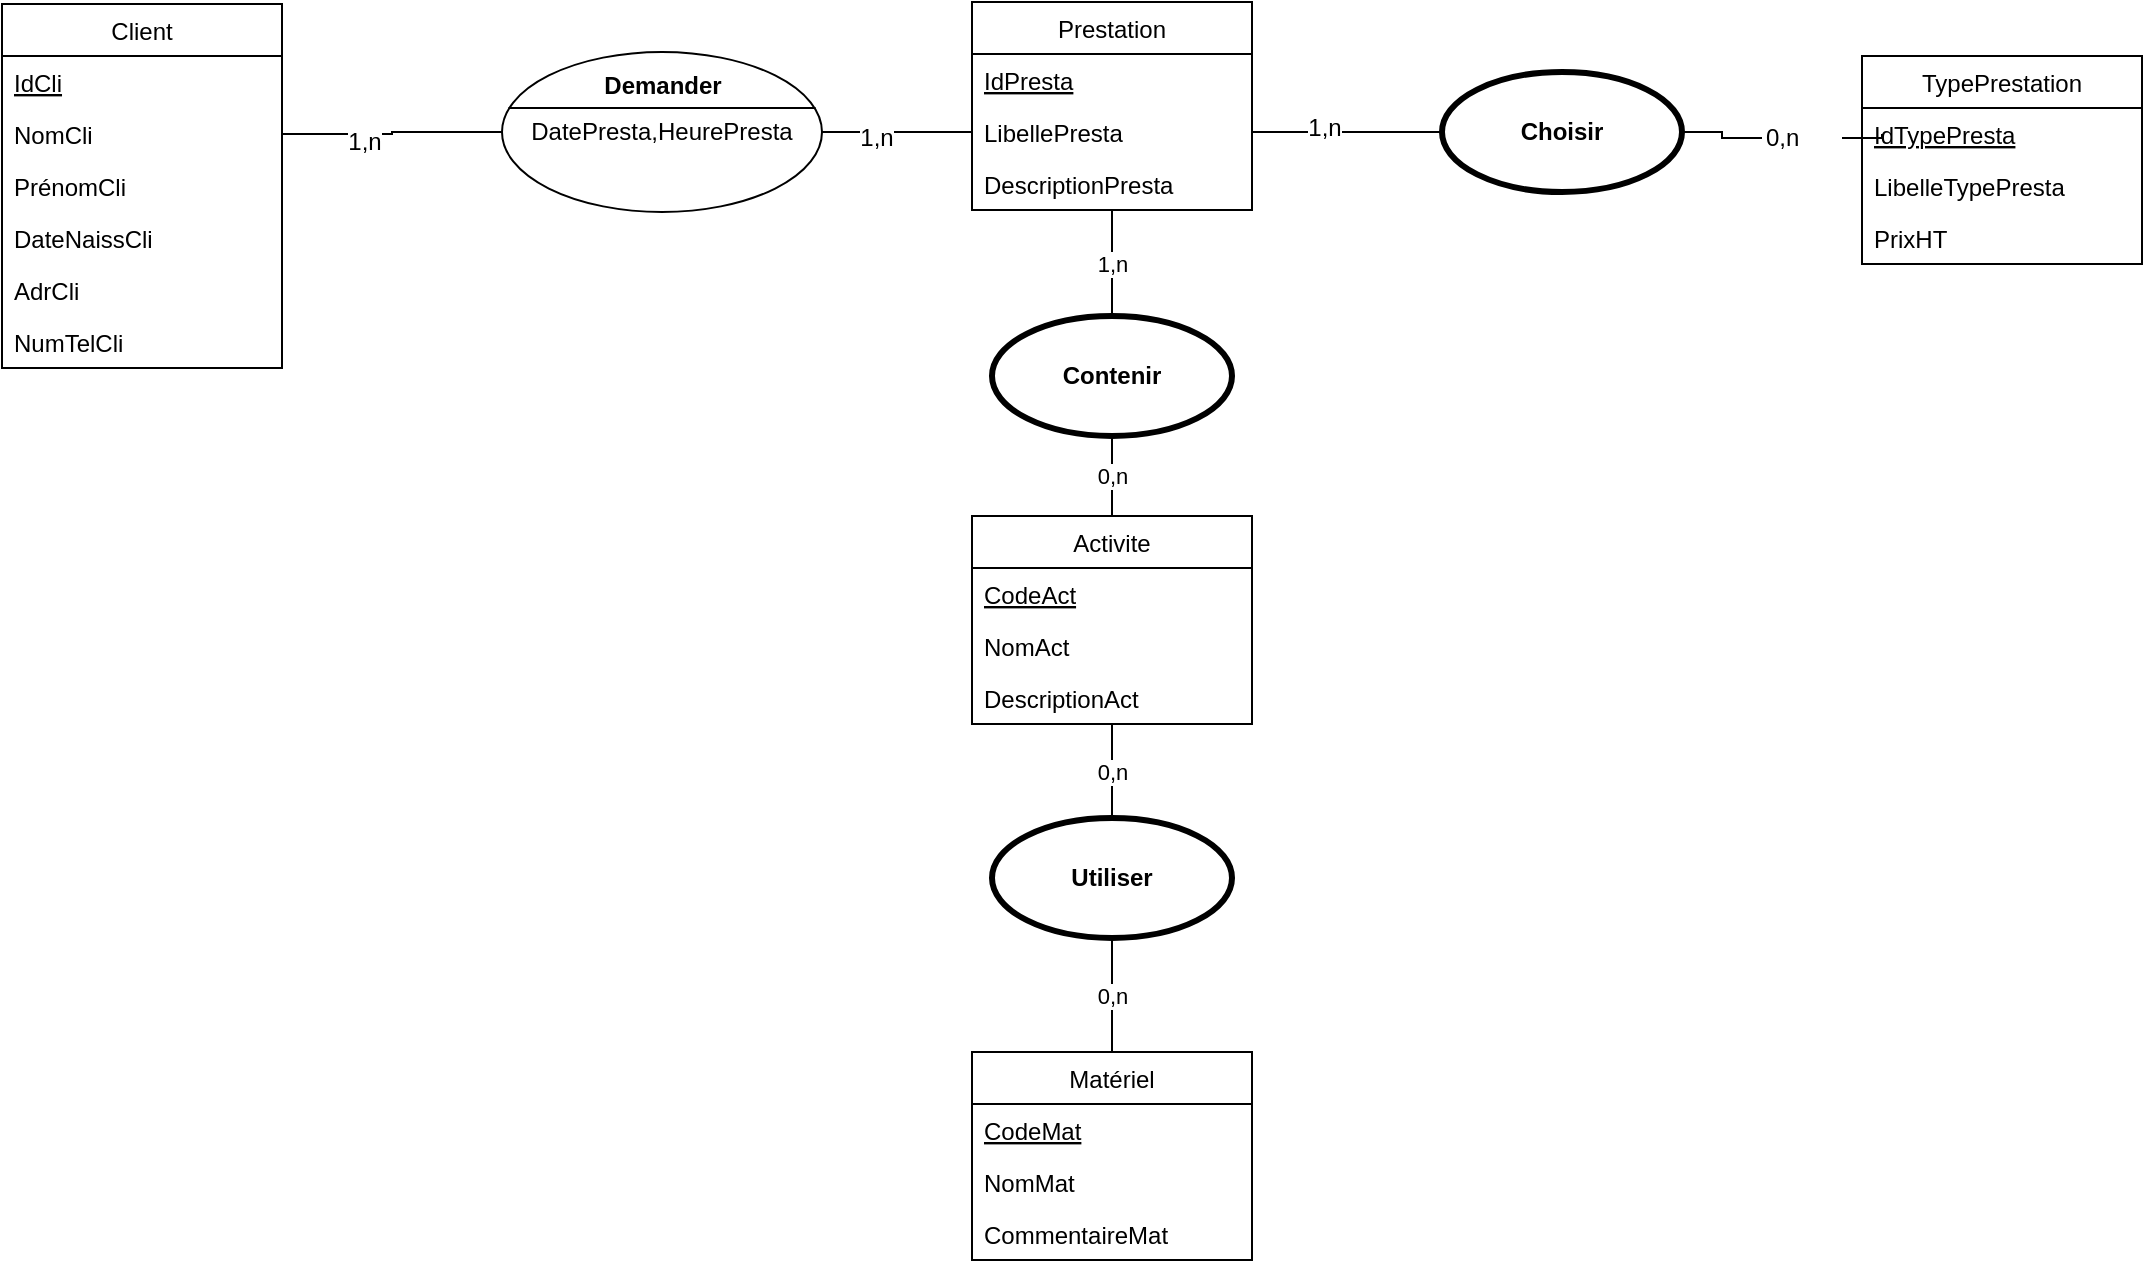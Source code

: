 <mxfile pages="1" version="11.2.4" type="device"><diagram id="ikSwRqT7mj72ic-pt9Wf" name="MCD"><mxGraphModel dx="1422" dy="776" grid="1" gridSize="10" guides="1" tooltips="1" connect="1" arrows="1" fold="1" page="1" pageScale="1" pageWidth="1169" pageHeight="827" math="0" shadow="0"><root><mxCell id="0"/><mxCell id="1" parent="0"/><mxCell id="YSMGWI1JygieptR84_Wv-7" style="edgeStyle=orthogonalEdgeStyle;rounded=0;orthogonalLoop=1;jettySize=auto;html=1;exitX=1;exitY=0.5;exitDx=0;exitDy=0;endArrow=none;endFill=0;" edge="1" parent="1" source="ahJQ16L_h7ickGxHXlj3-70" target="ahJQ16L_h7ickGxHXlj3-33"><mxGeometry relative="1" as="geometry"/></mxCell><mxCell id="ahJQ16L_h7ickGxHXlj3-2" value="Client" style="swimlane;fontStyle=0;childLayout=stackLayout;horizontal=1;startSize=26;fillColor=none;horizontalStack=0;resizeParent=1;resizeParentMax=0;resizeLast=0;collapsible=1;marginBottom=0;" parent="1" vertex="1"><mxGeometry x="20" y="33" width="140" height="182" as="geometry"/></mxCell><mxCell id="ahJQ16L_h7ickGxHXlj3-3" value="IdCli" style="text;strokeColor=none;fillColor=none;align=left;verticalAlign=top;spacingLeft=4;spacingRight=4;overflow=hidden;rotatable=0;points=[[0,0.5],[1,0.5]];portConstraint=eastwest;fontStyle=4" parent="ahJQ16L_h7ickGxHXlj3-2" vertex="1"><mxGeometry y="26" width="140" height="26" as="geometry"/></mxCell><mxCell id="ahJQ16L_h7ickGxHXlj3-4" value="NomCli" style="text;strokeColor=none;fillColor=none;align=left;verticalAlign=top;spacingLeft=4;spacingRight=4;overflow=hidden;rotatable=0;points=[[0,0.5],[1,0.5]];portConstraint=eastwest;" parent="ahJQ16L_h7ickGxHXlj3-2" vertex="1"><mxGeometry y="52" width="140" height="26" as="geometry"/></mxCell><mxCell id="ahJQ16L_h7ickGxHXlj3-5" value="PrénomCli" style="text;strokeColor=none;fillColor=none;align=left;verticalAlign=top;spacingLeft=4;spacingRight=4;overflow=hidden;rotatable=0;points=[[0,0.5],[1,0.5]];portConstraint=eastwest;" parent="ahJQ16L_h7ickGxHXlj3-2" vertex="1"><mxGeometry y="78" width="140" height="26" as="geometry"/></mxCell><mxCell id="ahJQ16L_h7ickGxHXlj3-6" value="DateNaissCli" style="text;strokeColor=none;fillColor=none;align=left;verticalAlign=top;spacingLeft=4;spacingRight=4;overflow=hidden;rotatable=0;points=[[0,0.5],[1,0.5]];portConstraint=eastwest;" parent="ahJQ16L_h7ickGxHXlj3-2" vertex="1"><mxGeometry y="104" width="140" height="26" as="geometry"/></mxCell><mxCell id="ahJQ16L_h7ickGxHXlj3-7" value="AdrCli" style="text;strokeColor=none;fillColor=none;align=left;verticalAlign=top;spacingLeft=4;spacingRight=4;overflow=hidden;rotatable=0;points=[[0,0.5],[1,0.5]];portConstraint=eastwest;" parent="ahJQ16L_h7ickGxHXlj3-2" vertex="1"><mxGeometry y="130" width="140" height="26" as="geometry"/></mxCell><mxCell id="ahJQ16L_h7ickGxHXlj3-8" value="NumTelCli" style="text;strokeColor=none;fillColor=none;align=left;verticalAlign=top;spacingLeft=4;spacingRight=4;overflow=hidden;rotatable=0;points=[[0,0.5],[1,0.5]];portConstraint=eastwest;" parent="ahJQ16L_h7ickGxHXlj3-2" vertex="1"><mxGeometry y="156" width="140" height="26" as="geometry"/></mxCell><mxCell id="ahJQ16L_h7ickGxHXlj3-51" value="1,n" style="edgeStyle=orthogonalEdgeStyle;rounded=0;orthogonalLoop=1;jettySize=auto;html=1;exitX=0.5;exitY=1;exitDx=0;exitDy=0;endArrow=none;endFill=0;" parent="1" source="ahJQ16L_h7ickGxHXlj3-9" target="ahJQ16L_h7ickGxHXlj3-60" edge="1"><mxGeometry relative="1" as="geometry"/></mxCell><mxCell id="ahJQ16L_h7ickGxHXlj3-9" value="Prestation" style="swimlane;fontStyle=0;childLayout=stackLayout;horizontal=1;startSize=26;fillColor=none;horizontalStack=0;resizeParent=1;resizeParentMax=0;resizeLast=0;collapsible=1;marginBottom=0;" parent="1" vertex="1"><mxGeometry x="505" y="32" width="140" height="104" as="geometry"/></mxCell><mxCell id="ahJQ16L_h7ickGxHXlj3-10" value="IdPresta" style="text;strokeColor=none;fillColor=none;align=left;verticalAlign=top;spacingLeft=4;spacingRight=4;overflow=hidden;rotatable=0;points=[[0,0.5],[1,0.5]];portConstraint=eastwest;fontStyle=4" parent="ahJQ16L_h7ickGxHXlj3-9" vertex="1"><mxGeometry y="26" width="140" height="26" as="geometry"/></mxCell><mxCell id="ahJQ16L_h7ickGxHXlj3-11" value="LibellePresta" style="text;strokeColor=none;fillColor=none;align=left;verticalAlign=top;spacingLeft=4;spacingRight=4;overflow=hidden;rotatable=0;points=[[0,0.5],[1,0.5]];portConstraint=eastwest;" parent="ahJQ16L_h7ickGxHXlj3-9" vertex="1"><mxGeometry y="52" width="140" height="26" as="geometry"/></mxCell><mxCell id="ahJQ16L_h7ickGxHXlj3-14" value="DescriptionPresta" style="text;strokeColor=none;fillColor=none;align=left;verticalAlign=top;spacingLeft=4;spacingRight=4;overflow=hidden;rotatable=0;points=[[0,0.5],[1,0.5]];portConstraint=eastwest;" parent="ahJQ16L_h7ickGxHXlj3-9" vertex="1"><mxGeometry y="78" width="140" height="26" as="geometry"/></mxCell><mxCell id="ahJQ16L_h7ickGxHXlj3-50" style="edgeStyle=orthogonalEdgeStyle;rounded=0;orthogonalLoop=1;jettySize=auto;html=1;exitX=1;exitY=0.5;exitDx=0;exitDy=0;exitPerimeter=0;endArrow=none;endFill=0;" parent="1" source="ahJQ16L_h7ickGxHXlj3-15" target="ahJQ16L_h7ickGxHXlj3-11" edge="1"><mxGeometry relative="1" as="geometry"/></mxCell><mxCell id="ahJQ16L_h7ickGxHXlj3-75" value="1,n" style="text;html=1;resizable=0;points=[];align=center;verticalAlign=middle;labelBackgroundColor=#ffffff;" parent="ahJQ16L_h7ickGxHXlj3-50" vertex="1" connectable="0"><mxGeometry x="-0.28" y="-3" relative="1" as="geometry"><mxPoint as="offset"/></mxGeometry></mxCell><mxCell id="ahJQ16L_h7ickGxHXlj3-15" value="DatePresta,HeurePresta" style="html=1;shape=mxgraph.sysml.useCaseExtPt;whiteSpace=wrap;align=center;" parent="1" vertex="1"><mxGeometry x="270" y="57" width="160" height="80" as="geometry"/></mxCell><mxCell id="ahJQ16L_h7ickGxHXlj3-16" value="Demander" style="resizable=0;html=1;verticalAlign=middle;align=center;labelBackgroundColor=none;fontStyle=1;" parent="ahJQ16L_h7ickGxHXlj3-15" connectable="0" vertex="1"><mxGeometry x="80" y="17" as="geometry"/></mxCell><mxCell id="ahJQ16L_h7ickGxHXlj3-18" value="Activite" style="swimlane;fontStyle=0;childLayout=stackLayout;horizontal=1;startSize=26;fillColor=none;horizontalStack=0;resizeParent=1;resizeParentMax=0;resizeLast=0;collapsible=1;marginBottom=0;" parent="1" vertex="1"><mxGeometry x="505" y="289" width="140" height="104" as="geometry"/></mxCell><mxCell id="ahJQ16L_h7ickGxHXlj3-19" value="CodeAct" style="text;strokeColor=none;fillColor=none;align=left;verticalAlign=top;spacingLeft=4;spacingRight=4;overflow=hidden;rotatable=0;points=[[0,0.5],[1,0.5]];portConstraint=eastwest;fontStyle=4" parent="ahJQ16L_h7ickGxHXlj3-18" vertex="1"><mxGeometry y="26" width="140" height="26" as="geometry"/></mxCell><mxCell id="ahJQ16L_h7ickGxHXlj3-20" value="NomAct" style="text;strokeColor=none;fillColor=none;align=left;verticalAlign=top;spacingLeft=4;spacingRight=4;overflow=hidden;rotatable=0;points=[[0,0.5],[1,0.5]];portConstraint=eastwest;" parent="ahJQ16L_h7ickGxHXlj3-18" vertex="1"><mxGeometry y="52" width="140" height="26" as="geometry"/></mxCell><mxCell id="ahJQ16L_h7ickGxHXlj3-21" value="DescriptionAct" style="text;strokeColor=none;fillColor=none;align=left;verticalAlign=top;spacingLeft=4;spacingRight=4;overflow=hidden;rotatable=0;points=[[0,0.5],[1,0.5]];portConstraint=eastwest;" parent="ahJQ16L_h7ickGxHXlj3-18" vertex="1"><mxGeometry y="78" width="140" height="26" as="geometry"/></mxCell><mxCell id="ahJQ16L_h7ickGxHXlj3-25" value="Matériel" style="swimlane;fontStyle=0;childLayout=stackLayout;horizontal=1;startSize=26;fillColor=none;horizontalStack=0;resizeParent=1;resizeParentMax=0;resizeLast=0;collapsible=1;marginBottom=0;" parent="1" vertex="1"><mxGeometry x="505" y="557" width="140" height="104" as="geometry"/></mxCell><mxCell id="ahJQ16L_h7ickGxHXlj3-26" value="CodeMat" style="text;strokeColor=none;fillColor=none;align=left;verticalAlign=top;spacingLeft=4;spacingRight=4;overflow=hidden;rotatable=0;points=[[0,0.5],[1,0.5]];portConstraint=eastwest;fontStyle=4" parent="ahJQ16L_h7ickGxHXlj3-25" vertex="1"><mxGeometry y="26" width="140" height="26" as="geometry"/></mxCell><mxCell id="ahJQ16L_h7ickGxHXlj3-27" value="NomMat" style="text;strokeColor=none;fillColor=none;align=left;verticalAlign=top;spacingLeft=4;spacingRight=4;overflow=hidden;rotatable=0;points=[[0,0.5],[1,0.5]];portConstraint=eastwest;" parent="ahJQ16L_h7ickGxHXlj3-25" vertex="1"><mxGeometry y="52" width="140" height="26" as="geometry"/></mxCell><mxCell id="ahJQ16L_h7ickGxHXlj3-28" value="CommentaireMat" style="text;strokeColor=none;fillColor=none;align=left;verticalAlign=top;spacingLeft=4;spacingRight=4;overflow=hidden;rotatable=0;points=[[0,0.5],[1,0.5]];portConstraint=eastwest;" parent="ahJQ16L_h7ickGxHXlj3-25" vertex="1"><mxGeometry y="78" width="140" height="26" as="geometry"/></mxCell><mxCell id="ahJQ16L_h7ickGxHXlj3-32" value="TypePrestation" style="swimlane;fontStyle=0;childLayout=stackLayout;horizontal=1;startSize=26;fillColor=none;horizontalStack=0;resizeParent=1;resizeParentMax=0;resizeLast=0;collapsible=1;marginBottom=0;" parent="1" vertex="1"><mxGeometry x="950" y="59" width="140" height="104" as="geometry"/></mxCell><mxCell id="ahJQ16L_h7ickGxHXlj3-33" value="IdTypePresta" style="text;strokeColor=none;fillColor=none;align=left;verticalAlign=top;spacingLeft=4;spacingRight=4;overflow=hidden;rotatable=0;points=[[0,0.5],[1,0.5]];portConstraint=eastwest;fontStyle=4" parent="ahJQ16L_h7ickGxHXlj3-32" vertex="1"><mxGeometry y="26" width="140" height="26" as="geometry"/></mxCell><mxCell id="ahJQ16L_h7ickGxHXlj3-34" value="LibelleTypePresta" style="text;strokeColor=none;fillColor=none;align=left;verticalAlign=top;spacingLeft=4;spacingRight=4;overflow=hidden;rotatable=0;points=[[0,0.5],[1,0.5]];portConstraint=eastwest;" parent="ahJQ16L_h7ickGxHXlj3-32" vertex="1"><mxGeometry y="52" width="140" height="26" as="geometry"/></mxCell><mxCell id="ahJQ16L_h7ickGxHXlj3-62" value="PrixHT" style="text;strokeColor=none;fillColor=none;align=left;verticalAlign=top;spacingLeft=4;spacingRight=4;overflow=hidden;rotatable=0;points=[[0,0.5],[1,0.5]];portConstraint=eastwest;" parent="ahJQ16L_h7ickGxHXlj3-32" vertex="1"><mxGeometry y="78" width="140" height="26" as="geometry"/></mxCell><mxCell id="ahJQ16L_h7ickGxHXlj3-49" style="edgeStyle=orthogonalEdgeStyle;rounded=0;orthogonalLoop=1;jettySize=auto;html=1;exitX=1;exitY=0.5;exitDx=0;exitDy=0;entryX=0;entryY=0.5;entryDx=0;entryDy=0;entryPerimeter=0;endArrow=none;endFill=0;" parent="1" source="ahJQ16L_h7ickGxHXlj3-4" target="ahJQ16L_h7ickGxHXlj3-15" edge="1"><mxGeometry relative="1" as="geometry"/></mxCell><mxCell id="ahJQ16L_h7ickGxHXlj3-74" value="1,n" style="text;html=1;resizable=0;points=[];align=center;verticalAlign=middle;labelBackgroundColor=#ffffff;" parent="ahJQ16L_h7ickGxHXlj3-49" vertex="1" connectable="0"><mxGeometry x="-0.261" y="-4" relative="1" as="geometry"><mxPoint as="offset"/></mxGeometry></mxCell><mxCell id="ahJQ16L_h7ickGxHXlj3-54" value="0,n" style="edgeStyle=orthogonalEdgeStyle;rounded=0;orthogonalLoop=1;jettySize=auto;html=1;exitX=0.5;exitY=1;exitDx=0;exitDy=0;entryX=0.5;entryY=0;entryDx=0;entryDy=0;endArrow=none;endFill=0;" parent="1" source="ahJQ16L_h7ickGxHXlj3-18" target="ahJQ16L_h7ickGxHXlj3-58" edge="1"><mxGeometry relative="1" as="geometry"/></mxCell><mxCell id="ahJQ16L_h7ickGxHXlj3-59" value="0,n" style="edgeStyle=orthogonalEdgeStyle;rounded=0;orthogonalLoop=1;jettySize=auto;html=1;exitX=0.5;exitY=1;exitDx=0;exitDy=0;endArrow=none;endFill=0;" parent="1" source="ahJQ16L_h7ickGxHXlj3-58" target="ahJQ16L_h7ickGxHXlj3-25" edge="1"><mxGeometry relative="1" as="geometry"/></mxCell><mxCell id="ahJQ16L_h7ickGxHXlj3-63" style="edgeStyle=orthogonalEdgeStyle;rounded=0;orthogonalLoop=1;jettySize=auto;html=1;exitX=0.5;exitY=0;exitDx=0;exitDy=0;endArrow=none;endFill=0;" parent="1" source="ahJQ16L_h7ickGxHXlj3-58" edge="1"><mxGeometry relative="1" as="geometry"><mxPoint x="575" y="440" as="targetPoint"/></mxGeometry></mxCell><mxCell id="ahJQ16L_h7ickGxHXlj3-58" value="Utiliser" style="shape=ellipse;html=1;strokeWidth=3;fontStyle=1;whiteSpace=wrap;align=center;perimeter=ellipsePerimeter;" parent="1" vertex="1"><mxGeometry x="515" y="440" width="120" height="60" as="geometry"/></mxCell><mxCell id="ahJQ16L_h7ickGxHXlj3-61" value="0,n" style="edgeStyle=orthogonalEdgeStyle;rounded=0;orthogonalLoop=1;jettySize=auto;html=1;exitX=0.5;exitY=1;exitDx=0;exitDy=0;entryX=0.5;entryY=0;entryDx=0;entryDy=0;endArrow=none;endFill=0;" parent="1" source="ahJQ16L_h7ickGxHXlj3-60" target="ahJQ16L_h7ickGxHXlj3-18" edge="1"><mxGeometry relative="1" as="geometry"/></mxCell><mxCell id="ahJQ16L_h7ickGxHXlj3-60" value="Contenir" style="shape=ellipse;html=1;strokeWidth=3;fontStyle=1;whiteSpace=wrap;align=center;perimeter=ellipsePerimeter;" parent="1" vertex="1"><mxGeometry x="515" y="189" width="120" height="60" as="geometry"/></mxCell><mxCell id="ahJQ16L_h7ickGxHXlj3-66" value="Choisir" style="shape=ellipse;html=1;strokeWidth=3;fontStyle=1;whiteSpace=wrap;align=center;perimeter=ellipsePerimeter;" parent="1" vertex="1"><mxGeometry x="740" y="67" width="120" height="60" as="geometry"/></mxCell><mxCell id="ahJQ16L_h7ickGxHXlj3-71" style="edgeStyle=orthogonalEdgeStyle;rounded=0;orthogonalLoop=1;jettySize=auto;html=1;exitX=1;exitY=0.5;exitDx=0;exitDy=0;entryX=0;entryY=0.5;entryDx=0;entryDy=0;endArrow=none;endFill=0;" parent="1" source="ahJQ16L_h7ickGxHXlj3-11" target="ahJQ16L_h7ickGxHXlj3-66" edge="1"><mxGeometry relative="1" as="geometry"/></mxCell><mxCell id="ahJQ16L_h7ickGxHXlj3-73" value="1,n" style="text;html=1;resizable=0;points=[];align=center;verticalAlign=middle;labelBackgroundColor=#ffffff;" parent="ahJQ16L_h7ickGxHXlj3-71" vertex="1" connectable="0"><mxGeometry x="-0.242" y="2" relative="1" as="geometry"><mxPoint as="offset"/></mxGeometry></mxCell><mxCell id="ahJQ16L_h7ickGxHXlj3-70" value="0,n" style="text;html=1;resizable=0;points=[];autosize=1;align=left;verticalAlign=top;spacingTop=-4;" parent="1" vertex="1"><mxGeometry x="900" y="90" width="40" height="20" as="geometry"/></mxCell><mxCell id="YSMGWI1JygieptR84_Wv-8" style="edgeStyle=orthogonalEdgeStyle;rounded=0;orthogonalLoop=1;jettySize=auto;html=1;exitX=1;exitY=0.5;exitDx=0;exitDy=0;endArrow=none;endFill=0;" edge="1" parent="1" source="ahJQ16L_h7ickGxHXlj3-66" target="ahJQ16L_h7ickGxHXlj3-70"><mxGeometry relative="1" as="geometry"><mxPoint x="860" y="97" as="sourcePoint"/><mxPoint x="950" y="98" as="targetPoint"/></mxGeometry></mxCell></root></mxGraphModel></diagram></mxfile>